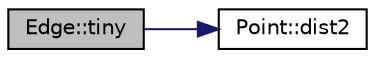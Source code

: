 digraph "Edge::tiny"
{
 // LATEX_PDF_SIZE
  edge [fontname="Helvetica",fontsize="10",labelfontname="Helvetica",labelfontsize="10"];
  node [fontname="Helvetica",fontsize="10",shape=record];
  rankdir="LR";
  Node1 [label="Edge::tiny",height=0.2,width=0.4,color="black", fillcolor="grey75", style="filled", fontcolor="black",tooltip=" "];
  Node1 -> Node2 [color="midnightblue",fontsize="10",style="solid",fontname="Helvetica"];
  Node2 [label="Point::dist2",height=0.2,width=0.4,color="black", fillcolor="white", style="filled",URL="$d0/d69/class_point.html#af0d38b672cdc96e6046c048db1e1f7ed",tooltip=" "];
}

